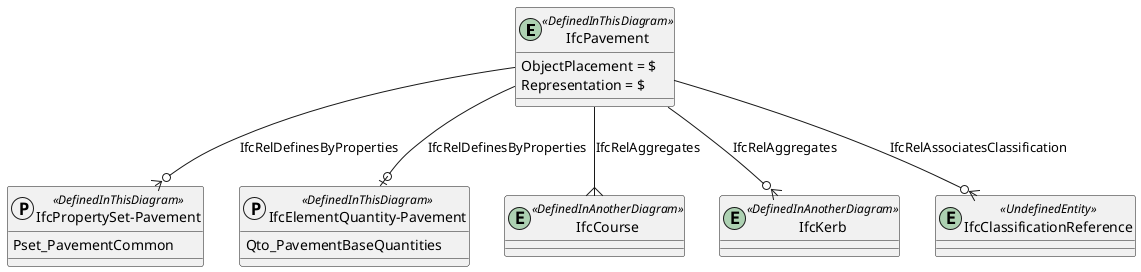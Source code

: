 @startuml 


entity IfcPavement <<DefinedInThisDiagram>>
{
  ObjectPlacement = $
  Representation = $
}

protocol "IfcPropertySet-Pavement" <<DefinedInThisDiagram>>
{
    Pset_PavementCommon
}

IfcPavement --o{ "IfcPropertySet-Pavement" : IfcRelDefinesByProperties


protocol "IfcElementQuantity-Pavement" <<DefinedInThisDiagram>>
{
    Qto_PavementBaseQuantities
}
IfcPavement --o| "IfcElementQuantity-Pavement" : IfcRelDefinesByProperties

entity IfcCourse <<DefinedInAnotherDiagram>>
entity IfcKerb <<DefinedInAnotherDiagram>>

entity IfcClassificationReference <<UndefinedEntity>>
IfcPavement --o{ IfcClassificationReference : IfcRelAssociatesClassification


IfcPavement--{IfcCourse : IfcRelAggregates
IfcPavement--o{IfcKerb : IfcRelAggregates



@enduml
